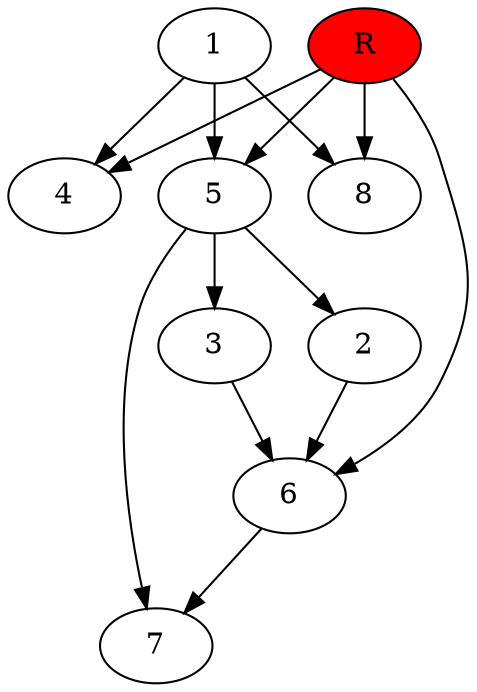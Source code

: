 digraph prb40958 {
	1
	2
	3
	4
	5
	6
	7
	8
	R [fillcolor="#ff0000" style=filled]
	1 -> 4
	1 -> 5
	1 -> 8
	2 -> 6
	3 -> 6
	5 -> 2
	5 -> 3
	5 -> 7
	6 -> 7
	R -> 4
	R -> 5
	R -> 6
	R -> 8
}
